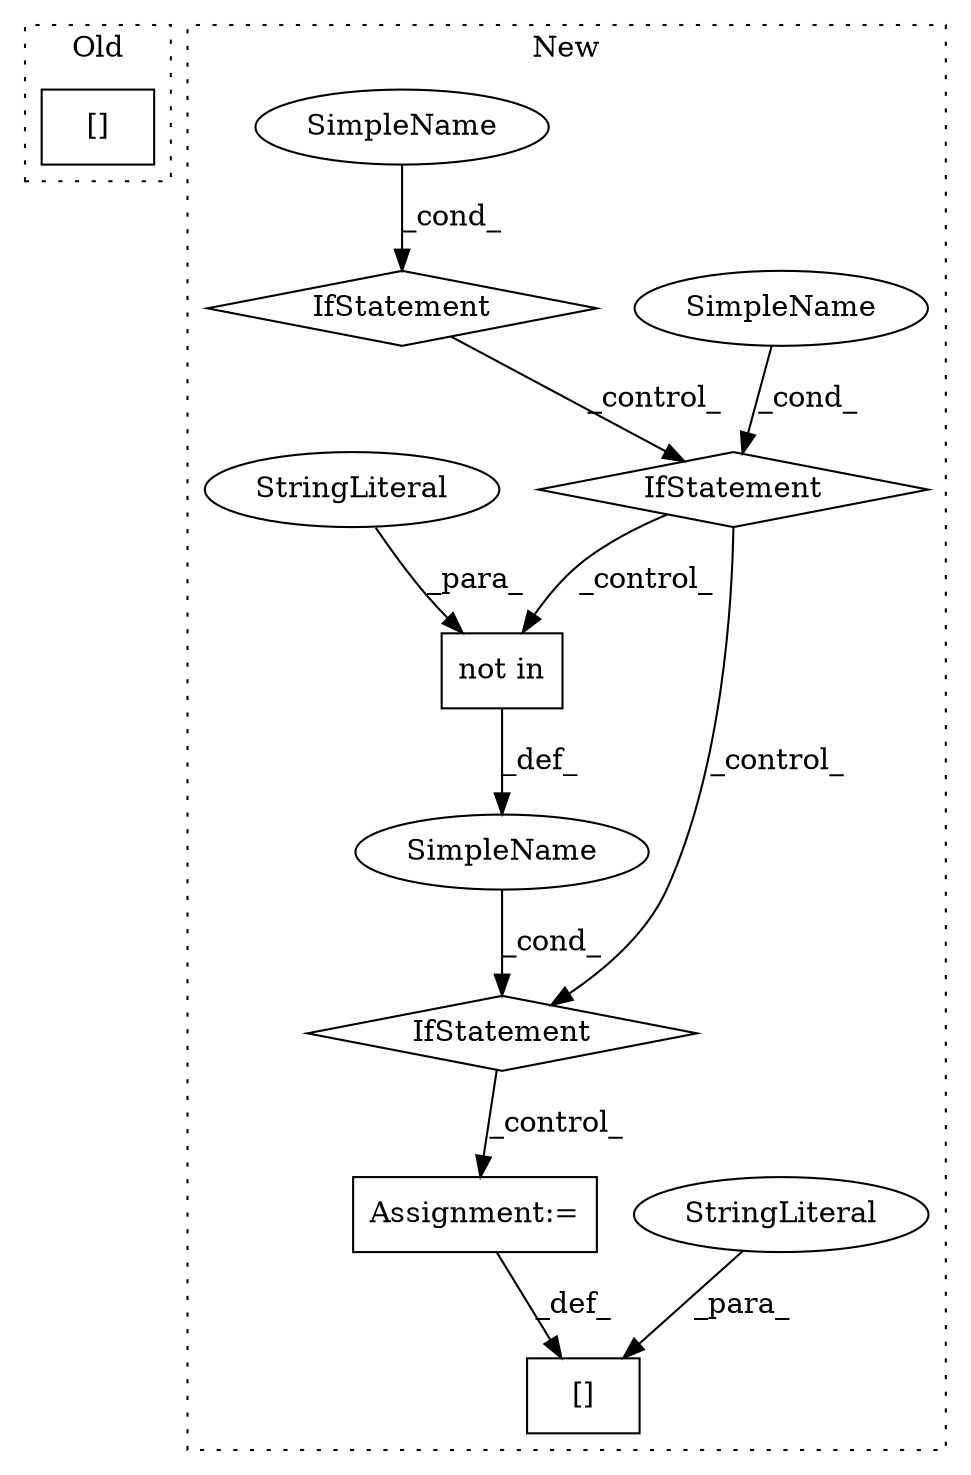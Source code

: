 digraph G {
subgraph cluster0 {
1 [label="[]" a="2" s="5666,5677" l="4,1" shape="box"];
label = "Old";
style="dotted";
}
subgraph cluster1 {
2 [label="not in" a="108" s="5735" l="59" shape="box"];
3 [label="IfStatement" a="25" s="5723,5794" l="12,2" shape="diamond"];
4 [label="Assignment:=" a="7" s="5861" l="1" shape="box"];
5 [label="SimpleName" a="42" s="" l="" shape="ellipse"];
6 [label="[]" a="2" s="5808,5860" l="45,1" shape="box"];
7 [label="StringLiteral" a="45" s="5853" l="7" shape="ellipse"];
8 [label="SimpleName" a="42" s="" l="" shape="ellipse"];
9 [label="IfStatement" a="25" s="5497,5542" l="12,2" shape="diamond"];
10 [label="SimpleName" a="42" s="" l="" shape="ellipse"];
11 [label="IfStatement" a="25" s="5155,5202" l="10,2" shape="diamond"];
12 [label="StringLiteral" a="45" s="5735" l="7" shape="ellipse"];
label = "New";
style="dotted";
}
2 -> 5 [label="_def_"];
3 -> 4 [label="_control_"];
4 -> 6 [label="_def_"];
5 -> 3 [label="_cond_"];
7 -> 6 [label="_para_"];
8 -> 9 [label="_cond_"];
9 -> 2 [label="_control_"];
9 -> 3 [label="_control_"];
10 -> 11 [label="_cond_"];
11 -> 9 [label="_control_"];
12 -> 2 [label="_para_"];
}